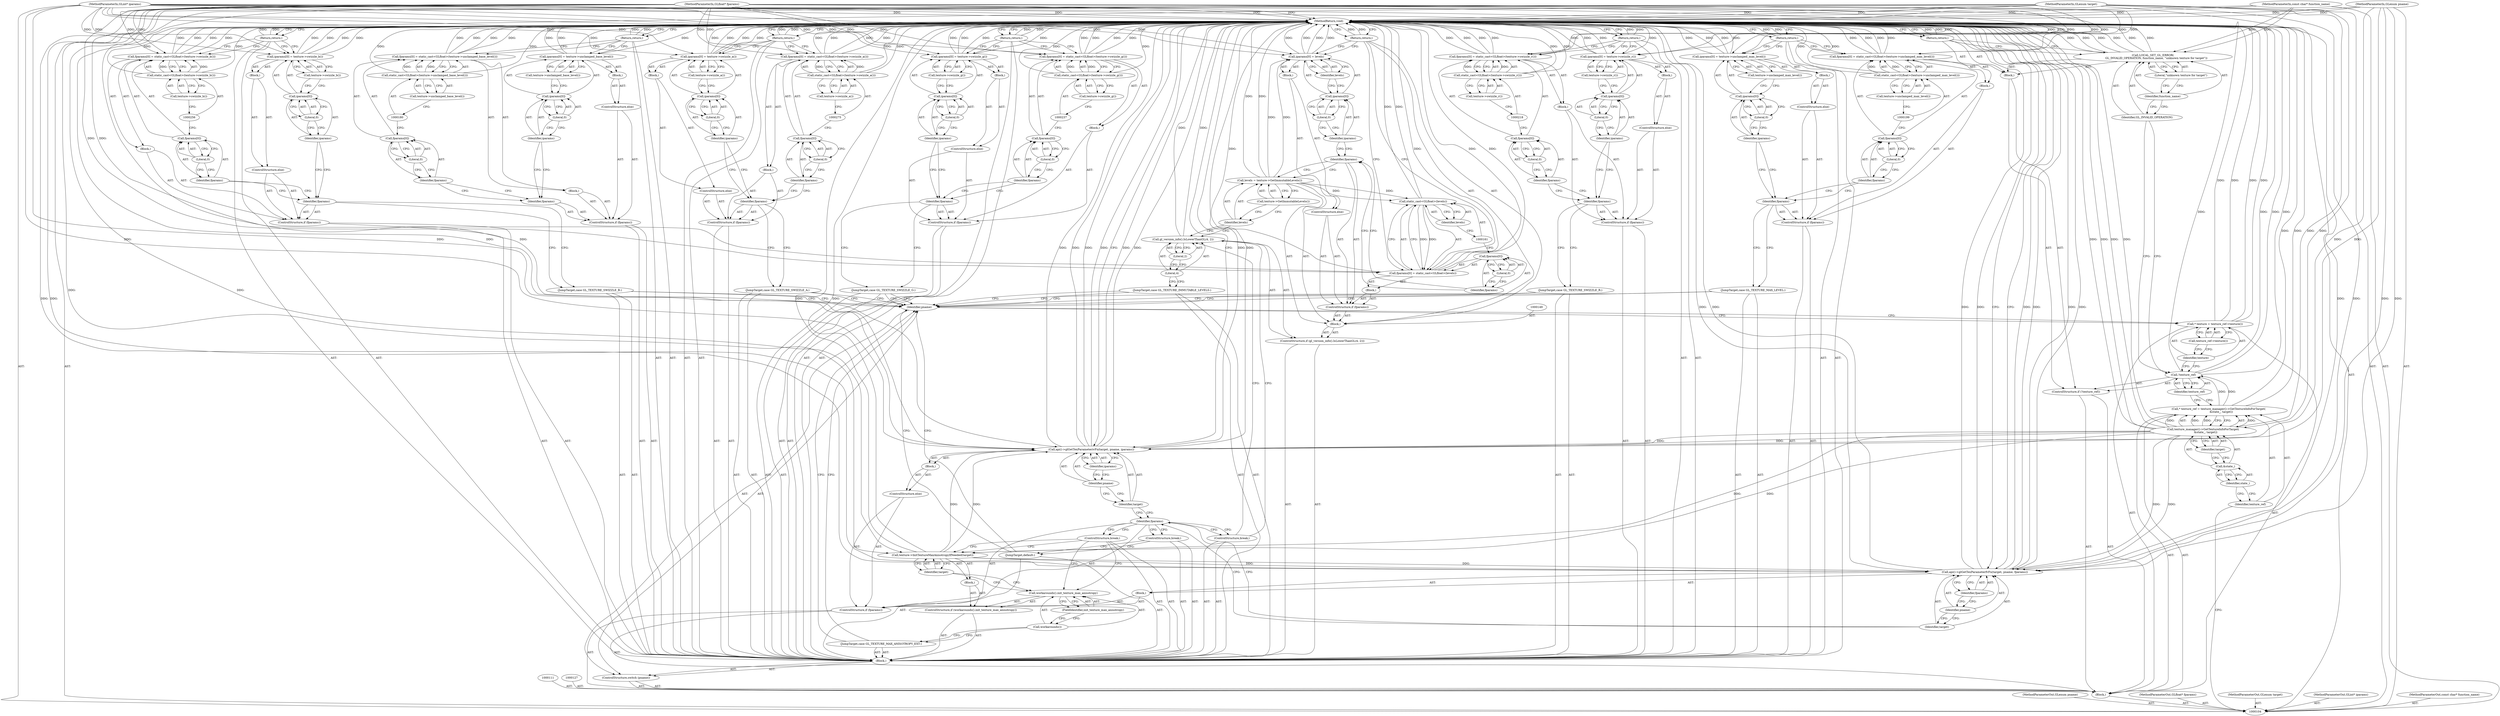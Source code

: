 digraph "0_Chrome_385508dc888ef15d272cdd2705b17996abc519d6" {
"1000300" [label="(MethodReturn,void)"];
"1000129" [label="(Identifier,texture)"];
"1000130" [label="(Call,texture_ref->texture())"];
"1000128" [label="(Call,* texture = texture_ref->texture())"];
"1000132" [label="(Identifier,pname)"];
"1000133" [label="(Block,)"];
"1000131" [label="(ControlStructure,switch (pname))"];
"1000134" [label="(JumpTarget,case GL_TEXTURE_MAX_ANISOTROPY_EXT:)"];
"1000136" [label="(Call,workarounds().init_texture_max_anisotropy)"];
"1000137" [label="(Call,workarounds())"];
"1000138" [label="(FieldIdentifier,init_texture_max_anisotropy)"];
"1000139" [label="(Block,)"];
"1000135" [label="(ControlStructure,if (workarounds().init_texture_max_anisotropy))"];
"1000141" [label="(Identifier,target)"];
"1000140" [label="(Call,texture->InitTextureMaxAnisotropyIfNeeded(target))"];
"1000142" [label="(ControlStructure,break;)"];
"1000143" [label="(JumpTarget,case GL_TEXTURE_IMMUTABLE_LEVELS:)"];
"1000145" [label="(Call,gl_version_info().IsLowerThanGL(4, 2))"];
"1000146" [label="(Literal,4)"];
"1000147" [label="(Literal,2)"];
"1000144" [label="(ControlStructure,if (gl_version_info().IsLowerThanGL(4, 2)))"];
"1000106" [label="(MethodParameterIn,GLenum pname)"];
"1000401" [label="(MethodParameterOut,GLenum pname)"];
"1000107" [label="(MethodParameterIn,GLfloat* fparams)"];
"1000402" [label="(MethodParameterOut,GLfloat* fparams)"];
"1000105" [label="(MethodParameterIn,GLenum target)"];
"1000400" [label="(MethodParameterOut,GLenum target)"];
"1000108" [label="(MethodParameterIn,GLint* iparams)"];
"1000403" [label="(MethodParameterOut,GLint* iparams)"];
"1000150" [label="(Call,levels = texture->GetImmutableLevels())"];
"1000151" [label="(Identifier,levels)"];
"1000152" [label="(Call,texture->GetImmutableLevels())"];
"1000148" [label="(Block,)"];
"1000154" [label="(Identifier,fparams)"];
"1000155" [label="(Block,)"];
"1000153" [label="(ControlStructure,if (fparams))"];
"1000156" [label="(Call,fparams[0] = static_cast<GLfloat>(levels))"];
"1000157" [label="(Call,fparams[0])"];
"1000158" [label="(Identifier,fparams)"];
"1000159" [label="(Literal,0)"];
"1000160" [label="(Call,static_cast<GLfloat>(levels))"];
"1000162" [label="(Identifier,levels)"];
"1000163" [label="(ControlStructure,else)"];
"1000164" [label="(Block,)"];
"1000165" [label="(Call,iparams[0] = levels)"];
"1000166" [label="(Call,iparams[0])"];
"1000167" [label="(Identifier,iparams)"];
"1000168" [label="(Literal,0)"];
"1000169" [label="(Identifier,levels)"];
"1000170" [label="(Return,return;)"];
"1000171" [label="(ControlStructure,break;)"];
"1000110" [label="(Block,)"];
"1000109" [label="(MethodParameterIn,const char* function_name)"];
"1000404" [label="(MethodParameterOut,const char* function_name)"];
"1000173" [label="(Identifier,fparams)"];
"1000174" [label="(Block,)"];
"1000172" [label="(ControlStructure,if (fparams))"];
"1000178" [label="(Literal,0)"];
"1000179" [label="(Call,static_cast<GLfloat>(texture->unclamped_base_level()))"];
"1000181" [label="(Call,texture->unclamped_base_level())"];
"1000175" [label="(Call,fparams[0] = static_cast<GLfloat>(texture->unclamped_base_level()))"];
"1000176" [label="(Call,fparams[0])"];
"1000177" [label="(Identifier,fparams)"];
"1000183" [label="(Block,)"];
"1000182" [label="(ControlStructure,else)"];
"1000187" [label="(Literal,0)"];
"1000188" [label="(Call,texture->unclamped_base_level())"];
"1000184" [label="(Call,iparams[0] = texture->unclamped_base_level())"];
"1000185" [label="(Call,iparams[0])"];
"1000186" [label="(Identifier,iparams)"];
"1000189" [label="(Return,return;)"];
"1000190" [label="(JumpTarget,case GL_TEXTURE_MAX_LEVEL:)"];
"1000112" [label="(Call,* texture_ref = texture_manager()->GetTextureInfoForTarget(\n      &state_, target))"];
"1000113" [label="(Identifier,texture_ref)"];
"1000114" [label="(Call,texture_manager()->GetTextureInfoForTarget(\n      &state_, target))"];
"1000192" [label="(Identifier,fparams)"];
"1000193" [label="(Block,)"];
"1000191" [label="(ControlStructure,if (fparams))"];
"1000197" [label="(Literal,0)"];
"1000198" [label="(Call,static_cast<GLfloat>(texture->unclamped_max_level()))"];
"1000200" [label="(Call,texture->unclamped_max_level())"];
"1000194" [label="(Call,fparams[0] = static_cast<GLfloat>(texture->unclamped_max_level()))"];
"1000195" [label="(Call,fparams[0])"];
"1000196" [label="(Identifier,fparams)"];
"1000202" [label="(Block,)"];
"1000201" [label="(ControlStructure,else)"];
"1000206" [label="(Literal,0)"];
"1000207" [label="(Call,texture->unclamped_max_level())"];
"1000203" [label="(Call,iparams[0] = texture->unclamped_max_level())"];
"1000204" [label="(Call,iparams[0])"];
"1000205" [label="(Identifier,iparams)"];
"1000208" [label="(Return,return;)"];
"1000209" [label="(JumpTarget,case GL_TEXTURE_SWIZZLE_R:)"];
"1000211" [label="(Identifier,fparams)"];
"1000212" [label="(Block,)"];
"1000210" [label="(ControlStructure,if (fparams))"];
"1000216" [label="(Literal,0)"];
"1000217" [label="(Call,static_cast<GLfloat>(texture->swizzle_r()))"];
"1000219" [label="(Call,texture->swizzle_r())"];
"1000213" [label="(Call,fparams[0] = static_cast<GLfloat>(texture->swizzle_r()))"];
"1000214" [label="(Call,fparams[0])"];
"1000215" [label="(Identifier,fparams)"];
"1000221" [label="(Block,)"];
"1000220" [label="(ControlStructure,else)"];
"1000117" [label="(Identifier,target)"];
"1000115" [label="(Call,&state_)"];
"1000116" [label="(Identifier,state_)"];
"1000225" [label="(Literal,0)"];
"1000226" [label="(Call,texture->swizzle_r())"];
"1000222" [label="(Call,iparams[0] = texture->swizzle_r())"];
"1000223" [label="(Call,iparams[0])"];
"1000224" [label="(Identifier,iparams)"];
"1000227" [label="(Return,return;)"];
"1000228" [label="(JumpTarget,case GL_TEXTURE_SWIZZLE_G:)"];
"1000230" [label="(Identifier,fparams)"];
"1000231" [label="(Block,)"];
"1000229" [label="(ControlStructure,if (fparams))"];
"1000235" [label="(Literal,0)"];
"1000236" [label="(Call,static_cast<GLfloat>(texture->swizzle_g()))"];
"1000238" [label="(Call,texture->swizzle_g())"];
"1000232" [label="(Call,fparams[0] = static_cast<GLfloat>(texture->swizzle_g()))"];
"1000233" [label="(Call,fparams[0])"];
"1000234" [label="(Identifier,fparams)"];
"1000240" [label="(Block,)"];
"1000239" [label="(ControlStructure,else)"];
"1000244" [label="(Literal,0)"];
"1000245" [label="(Call,texture->swizzle_g())"];
"1000241" [label="(Call,iparams[0] = texture->swizzle_g())"];
"1000242" [label="(Call,iparams[0])"];
"1000243" [label="(Identifier,iparams)"];
"1000246" [label="(Return,return;)"];
"1000118" [label="(ControlStructure,if (!texture_ref))"];
"1000121" [label="(Block,)"];
"1000119" [label="(Call,!texture_ref)"];
"1000120" [label="(Identifier,texture_ref)"];
"1000247" [label="(JumpTarget,case GL_TEXTURE_SWIZZLE_B:)"];
"1000249" [label="(Identifier,fparams)"];
"1000250" [label="(Block,)"];
"1000248" [label="(ControlStructure,if (fparams))"];
"1000254" [label="(Literal,0)"];
"1000255" [label="(Call,static_cast<GLfloat>(texture->swizzle_b()))"];
"1000257" [label="(Call,texture->swizzle_b())"];
"1000251" [label="(Call,fparams[0] = static_cast<GLfloat>(texture->swizzle_b()))"];
"1000252" [label="(Call,fparams[0])"];
"1000253" [label="(Identifier,fparams)"];
"1000259" [label="(Block,)"];
"1000258" [label="(ControlStructure,else)"];
"1000263" [label="(Literal,0)"];
"1000264" [label="(Call,texture->swizzle_b())"];
"1000260" [label="(Call,iparams[0] = texture->swizzle_b())"];
"1000261" [label="(Call,iparams[0])"];
"1000262" [label="(Identifier,iparams)"];
"1000265" [label="(Return,return;)"];
"1000266" [label="(JumpTarget,case GL_TEXTURE_SWIZZLE_A:)"];
"1000268" [label="(Identifier,fparams)"];
"1000269" [label="(Block,)"];
"1000267" [label="(ControlStructure,if (fparams))"];
"1000273" [label="(Literal,0)"];
"1000274" [label="(Call,static_cast<GLfloat>(texture->swizzle_a()))"];
"1000276" [label="(Call,texture->swizzle_a())"];
"1000270" [label="(Call,fparams[0] = static_cast<GLfloat>(texture->swizzle_a()))"];
"1000271" [label="(Call,fparams[0])"];
"1000272" [label="(Identifier,fparams)"];
"1000122" [label="(Call,LOCAL_SET_GL_ERROR(\n        GL_INVALID_OPERATION, function_name, \"unknown texture for target\"))"];
"1000278" [label="(Block,)"];
"1000277" [label="(ControlStructure,else)"];
"1000282" [label="(Literal,0)"];
"1000283" [label="(Call,texture->swizzle_a())"];
"1000279" [label="(Call,iparams[0] = texture->swizzle_a())"];
"1000280" [label="(Call,iparams[0])"];
"1000281" [label="(Identifier,iparams)"];
"1000284" [label="(Return,return;)"];
"1000285" [label="(JumpTarget,default:)"];
"1000286" [label="(ControlStructure,break;)"];
"1000289" [label="(Block,)"];
"1000287" [label="(ControlStructure,if (fparams))"];
"1000288" [label="(Identifier,fparams)"];
"1000291" [label="(Identifier,target)"];
"1000290" [label="(Call,api()->glGetTexParameterfvFn(target, pname, fparams))"];
"1000292" [label="(Identifier,pname)"];
"1000293" [label="(Identifier,fparams)"];
"1000294" [label="(ControlStructure,else)"];
"1000295" [label="(Block,)"];
"1000124" [label="(Identifier,function_name)"];
"1000125" [label="(Literal,\"unknown texture for target\")"];
"1000123" [label="(Identifier,GL_INVALID_OPERATION)"];
"1000297" [label="(Identifier,target)"];
"1000296" [label="(Call,api()->glGetTexParameterivFn(target, pname, iparams))"];
"1000298" [label="(Identifier,pname)"];
"1000299" [label="(Identifier,iparams)"];
"1000126" [label="(Return,return;)"];
"1000300" -> "1000104"  [label="AST: "];
"1000300" -> "1000126"  [label="CFG: "];
"1000300" -> "1000170"  [label="CFG: "];
"1000300" -> "1000189"  [label="CFG: "];
"1000300" -> "1000208"  [label="CFG: "];
"1000300" -> "1000227"  [label="CFG: "];
"1000300" -> "1000246"  [label="CFG: "];
"1000300" -> "1000265"  [label="CFG: "];
"1000300" -> "1000284"  [label="CFG: "];
"1000300" -> "1000290"  [label="CFG: "];
"1000300" -> "1000296"  [label="CFG: "];
"1000126" -> "1000300"  [label="DDG: "];
"1000208" -> "1000300"  [label="DDG: "];
"1000170" -> "1000300"  [label="DDG: "];
"1000227" -> "1000300"  [label="DDG: "];
"1000265" -> "1000300"  [label="DDG: "];
"1000284" -> "1000300"  [label="DDG: "];
"1000189" -> "1000300"  [label="DDG: "];
"1000246" -> "1000300"  [label="DDG: "];
"1000184" -> "1000300"  [label="DDG: "];
"1000184" -> "1000300"  [label="DDG: "];
"1000122" -> "1000300"  [label="DDG: "];
"1000122" -> "1000300"  [label="DDG: "];
"1000122" -> "1000300"  [label="DDG: "];
"1000179" -> "1000300"  [label="DDG: "];
"1000203" -> "1000300"  [label="DDG: "];
"1000203" -> "1000300"  [label="DDG: "];
"1000296" -> "1000300"  [label="DDG: "];
"1000296" -> "1000300"  [label="DDG: "];
"1000296" -> "1000300"  [label="DDG: "];
"1000296" -> "1000300"  [label="DDG: "];
"1000114" -> "1000300"  [label="DDG: "];
"1000114" -> "1000300"  [label="DDG: "];
"1000128" -> "1000300"  [label="DDG: "];
"1000128" -> "1000300"  [label="DDG: "];
"1000290" -> "1000300"  [label="DDG: "];
"1000290" -> "1000300"  [label="DDG: "];
"1000290" -> "1000300"  [label="DDG: "];
"1000290" -> "1000300"  [label="DDG: "];
"1000222" -> "1000300"  [label="DDG: "];
"1000222" -> "1000300"  [label="DDG: "];
"1000108" -> "1000300"  [label="DDG: "];
"1000107" -> "1000300"  [label="DDG: "];
"1000232" -> "1000300"  [label="DDG: "];
"1000232" -> "1000300"  [label="DDG: "];
"1000165" -> "1000300"  [label="DDG: "];
"1000165" -> "1000300"  [label="DDG: "];
"1000279" -> "1000300"  [label="DDG: "];
"1000279" -> "1000300"  [label="DDG: "];
"1000198" -> "1000300"  [label="DDG: "];
"1000156" -> "1000300"  [label="DDG: "];
"1000156" -> "1000300"  [label="DDG: "];
"1000175" -> "1000300"  [label="DDG: "];
"1000175" -> "1000300"  [label="DDG: "];
"1000251" -> "1000300"  [label="DDG: "];
"1000251" -> "1000300"  [label="DDG: "];
"1000105" -> "1000300"  [label="DDG: "];
"1000217" -> "1000300"  [label="DDG: "];
"1000213" -> "1000300"  [label="DDG: "];
"1000213" -> "1000300"  [label="DDG: "];
"1000236" -> "1000300"  [label="DDG: "];
"1000112" -> "1000300"  [label="DDG: "];
"1000140" -> "1000300"  [label="DDG: "];
"1000194" -> "1000300"  [label="DDG: "];
"1000194" -> "1000300"  [label="DDG: "];
"1000150" -> "1000300"  [label="DDG: "];
"1000260" -> "1000300"  [label="DDG: "];
"1000260" -> "1000300"  [label="DDG: "];
"1000270" -> "1000300"  [label="DDG: "];
"1000270" -> "1000300"  [label="DDG: "];
"1000274" -> "1000300"  [label="DDG: "];
"1000119" -> "1000300"  [label="DDG: "];
"1000119" -> "1000300"  [label="DDG: "];
"1000241" -> "1000300"  [label="DDG: "];
"1000241" -> "1000300"  [label="DDG: "];
"1000145" -> "1000300"  [label="DDG: "];
"1000255" -> "1000300"  [label="DDG: "];
"1000160" -> "1000300"  [label="DDG: "];
"1000106" -> "1000300"  [label="DDG: "];
"1000109" -> "1000300"  [label="DDG: "];
"1000129" -> "1000128"  [label="AST: "];
"1000129" -> "1000119"  [label="CFG: "];
"1000130" -> "1000129"  [label="CFG: "];
"1000130" -> "1000128"  [label="AST: "];
"1000130" -> "1000129"  [label="CFG: "];
"1000128" -> "1000130"  [label="CFG: "];
"1000128" -> "1000110"  [label="AST: "];
"1000128" -> "1000130"  [label="CFG: "];
"1000129" -> "1000128"  [label="AST: "];
"1000130" -> "1000128"  [label="AST: "];
"1000132" -> "1000128"  [label="CFG: "];
"1000128" -> "1000300"  [label="DDG: "];
"1000128" -> "1000300"  [label="DDG: "];
"1000132" -> "1000131"  [label="AST: "];
"1000132" -> "1000128"  [label="CFG: "];
"1000134" -> "1000132"  [label="CFG: "];
"1000143" -> "1000132"  [label="CFG: "];
"1000190" -> "1000132"  [label="CFG: "];
"1000209" -> "1000132"  [label="CFG: "];
"1000228" -> "1000132"  [label="CFG: "];
"1000247" -> "1000132"  [label="CFG: "];
"1000266" -> "1000132"  [label="CFG: "];
"1000285" -> "1000132"  [label="CFG: "];
"1000133" -> "1000131"  [label="AST: "];
"1000134" -> "1000133"  [label="AST: "];
"1000135" -> "1000133"  [label="AST: "];
"1000142" -> "1000133"  [label="AST: "];
"1000143" -> "1000133"  [label="AST: "];
"1000144" -> "1000133"  [label="AST: "];
"1000171" -> "1000133"  [label="AST: "];
"1000172" -> "1000133"  [label="AST: "];
"1000189" -> "1000133"  [label="AST: "];
"1000190" -> "1000133"  [label="AST: "];
"1000191" -> "1000133"  [label="AST: "];
"1000208" -> "1000133"  [label="AST: "];
"1000209" -> "1000133"  [label="AST: "];
"1000210" -> "1000133"  [label="AST: "];
"1000227" -> "1000133"  [label="AST: "];
"1000228" -> "1000133"  [label="AST: "];
"1000229" -> "1000133"  [label="AST: "];
"1000246" -> "1000133"  [label="AST: "];
"1000247" -> "1000133"  [label="AST: "];
"1000248" -> "1000133"  [label="AST: "];
"1000265" -> "1000133"  [label="AST: "];
"1000266" -> "1000133"  [label="AST: "];
"1000267" -> "1000133"  [label="AST: "];
"1000284" -> "1000133"  [label="AST: "];
"1000285" -> "1000133"  [label="AST: "];
"1000286" -> "1000133"  [label="AST: "];
"1000131" -> "1000110"  [label="AST: "];
"1000132" -> "1000131"  [label="AST: "];
"1000133" -> "1000131"  [label="AST: "];
"1000134" -> "1000133"  [label="AST: "];
"1000134" -> "1000132"  [label="CFG: "];
"1000137" -> "1000134"  [label="CFG: "];
"1000136" -> "1000135"  [label="AST: "];
"1000136" -> "1000138"  [label="CFG: "];
"1000137" -> "1000136"  [label="AST: "];
"1000138" -> "1000136"  [label="AST: "];
"1000141" -> "1000136"  [label="CFG: "];
"1000142" -> "1000136"  [label="CFG: "];
"1000137" -> "1000136"  [label="AST: "];
"1000137" -> "1000134"  [label="CFG: "];
"1000138" -> "1000137"  [label="CFG: "];
"1000138" -> "1000136"  [label="AST: "];
"1000138" -> "1000137"  [label="CFG: "];
"1000136" -> "1000138"  [label="CFG: "];
"1000139" -> "1000135"  [label="AST: "];
"1000140" -> "1000139"  [label="AST: "];
"1000135" -> "1000133"  [label="AST: "];
"1000136" -> "1000135"  [label="AST: "];
"1000139" -> "1000135"  [label="AST: "];
"1000141" -> "1000140"  [label="AST: "];
"1000141" -> "1000136"  [label="CFG: "];
"1000140" -> "1000141"  [label="CFG: "];
"1000140" -> "1000139"  [label="AST: "];
"1000140" -> "1000141"  [label="CFG: "];
"1000141" -> "1000140"  [label="AST: "];
"1000142" -> "1000140"  [label="CFG: "];
"1000140" -> "1000300"  [label="DDG: "];
"1000114" -> "1000140"  [label="DDG: "];
"1000105" -> "1000140"  [label="DDG: "];
"1000140" -> "1000290"  [label="DDG: "];
"1000140" -> "1000296"  [label="DDG: "];
"1000142" -> "1000133"  [label="AST: "];
"1000142" -> "1000140"  [label="CFG: "];
"1000142" -> "1000136"  [label="CFG: "];
"1000288" -> "1000142"  [label="CFG: "];
"1000143" -> "1000133"  [label="AST: "];
"1000143" -> "1000132"  [label="CFG: "];
"1000146" -> "1000143"  [label="CFG: "];
"1000145" -> "1000144"  [label="AST: "];
"1000145" -> "1000147"  [label="CFG: "];
"1000146" -> "1000145"  [label="AST: "];
"1000147" -> "1000145"  [label="AST: "];
"1000151" -> "1000145"  [label="CFG: "];
"1000171" -> "1000145"  [label="CFG: "];
"1000145" -> "1000300"  [label="DDG: "];
"1000146" -> "1000145"  [label="AST: "];
"1000146" -> "1000143"  [label="CFG: "];
"1000147" -> "1000146"  [label="CFG: "];
"1000147" -> "1000145"  [label="AST: "];
"1000147" -> "1000146"  [label="CFG: "];
"1000145" -> "1000147"  [label="CFG: "];
"1000144" -> "1000133"  [label="AST: "];
"1000145" -> "1000144"  [label="AST: "];
"1000148" -> "1000144"  [label="AST: "];
"1000106" -> "1000104"  [label="AST: "];
"1000106" -> "1000300"  [label="DDG: "];
"1000106" -> "1000290"  [label="DDG: "];
"1000106" -> "1000296"  [label="DDG: "];
"1000401" -> "1000104"  [label="AST: "];
"1000107" -> "1000104"  [label="AST: "];
"1000107" -> "1000300"  [label="DDG: "];
"1000107" -> "1000156"  [label="DDG: "];
"1000107" -> "1000194"  [label="DDG: "];
"1000107" -> "1000213"  [label="DDG: "];
"1000107" -> "1000232"  [label="DDG: "];
"1000107" -> "1000251"  [label="DDG: "];
"1000107" -> "1000270"  [label="DDG: "];
"1000107" -> "1000290"  [label="DDG: "];
"1000402" -> "1000104"  [label="AST: "];
"1000105" -> "1000104"  [label="AST: "];
"1000105" -> "1000300"  [label="DDG: "];
"1000105" -> "1000114"  [label="DDG: "];
"1000105" -> "1000140"  [label="DDG: "];
"1000105" -> "1000290"  [label="DDG: "];
"1000105" -> "1000296"  [label="DDG: "];
"1000400" -> "1000104"  [label="AST: "];
"1000108" -> "1000104"  [label="AST: "];
"1000108" -> "1000300"  [label="DDG: "];
"1000108" -> "1000165"  [label="DDG: "];
"1000108" -> "1000203"  [label="DDG: "];
"1000108" -> "1000222"  [label="DDG: "];
"1000108" -> "1000241"  [label="DDG: "];
"1000108" -> "1000260"  [label="DDG: "];
"1000108" -> "1000279"  [label="DDG: "];
"1000108" -> "1000296"  [label="DDG: "];
"1000403" -> "1000104"  [label="AST: "];
"1000150" -> "1000148"  [label="AST: "];
"1000150" -> "1000152"  [label="CFG: "];
"1000151" -> "1000150"  [label="AST: "];
"1000152" -> "1000150"  [label="AST: "];
"1000154" -> "1000150"  [label="CFG: "];
"1000150" -> "1000300"  [label="DDG: "];
"1000150" -> "1000160"  [label="DDG: "];
"1000150" -> "1000165"  [label="DDG: "];
"1000151" -> "1000150"  [label="AST: "];
"1000151" -> "1000145"  [label="CFG: "];
"1000152" -> "1000151"  [label="CFG: "];
"1000152" -> "1000150"  [label="AST: "];
"1000152" -> "1000151"  [label="CFG: "];
"1000150" -> "1000152"  [label="CFG: "];
"1000148" -> "1000144"  [label="AST: "];
"1000149" -> "1000148"  [label="AST: "];
"1000150" -> "1000148"  [label="AST: "];
"1000153" -> "1000148"  [label="AST: "];
"1000170" -> "1000148"  [label="AST: "];
"1000154" -> "1000153"  [label="AST: "];
"1000154" -> "1000150"  [label="CFG: "];
"1000158" -> "1000154"  [label="CFG: "];
"1000167" -> "1000154"  [label="CFG: "];
"1000155" -> "1000153"  [label="AST: "];
"1000156" -> "1000155"  [label="AST: "];
"1000153" -> "1000148"  [label="AST: "];
"1000154" -> "1000153"  [label="AST: "];
"1000155" -> "1000153"  [label="AST: "];
"1000163" -> "1000153"  [label="AST: "];
"1000156" -> "1000155"  [label="AST: "];
"1000156" -> "1000160"  [label="CFG: "];
"1000157" -> "1000156"  [label="AST: "];
"1000160" -> "1000156"  [label="AST: "];
"1000170" -> "1000156"  [label="CFG: "];
"1000156" -> "1000300"  [label="DDG: "];
"1000156" -> "1000300"  [label="DDG: "];
"1000160" -> "1000156"  [label="DDG: "];
"1000107" -> "1000156"  [label="DDG: "];
"1000157" -> "1000156"  [label="AST: "];
"1000157" -> "1000159"  [label="CFG: "];
"1000158" -> "1000157"  [label="AST: "];
"1000159" -> "1000157"  [label="AST: "];
"1000161" -> "1000157"  [label="CFG: "];
"1000158" -> "1000157"  [label="AST: "];
"1000158" -> "1000154"  [label="CFG: "];
"1000159" -> "1000158"  [label="CFG: "];
"1000159" -> "1000157"  [label="AST: "];
"1000159" -> "1000158"  [label="CFG: "];
"1000157" -> "1000159"  [label="CFG: "];
"1000160" -> "1000156"  [label="AST: "];
"1000160" -> "1000162"  [label="CFG: "];
"1000161" -> "1000160"  [label="AST: "];
"1000162" -> "1000160"  [label="AST: "];
"1000156" -> "1000160"  [label="CFG: "];
"1000160" -> "1000300"  [label="DDG: "];
"1000160" -> "1000156"  [label="DDG: "];
"1000150" -> "1000160"  [label="DDG: "];
"1000162" -> "1000160"  [label="AST: "];
"1000162" -> "1000161"  [label="CFG: "];
"1000160" -> "1000162"  [label="CFG: "];
"1000163" -> "1000153"  [label="AST: "];
"1000164" -> "1000163"  [label="AST: "];
"1000164" -> "1000163"  [label="AST: "];
"1000165" -> "1000164"  [label="AST: "];
"1000165" -> "1000164"  [label="AST: "];
"1000165" -> "1000169"  [label="CFG: "];
"1000166" -> "1000165"  [label="AST: "];
"1000169" -> "1000165"  [label="AST: "];
"1000170" -> "1000165"  [label="CFG: "];
"1000165" -> "1000300"  [label="DDG: "];
"1000165" -> "1000300"  [label="DDG: "];
"1000150" -> "1000165"  [label="DDG: "];
"1000108" -> "1000165"  [label="DDG: "];
"1000166" -> "1000165"  [label="AST: "];
"1000166" -> "1000168"  [label="CFG: "];
"1000167" -> "1000166"  [label="AST: "];
"1000168" -> "1000166"  [label="AST: "];
"1000169" -> "1000166"  [label="CFG: "];
"1000167" -> "1000166"  [label="AST: "];
"1000167" -> "1000154"  [label="CFG: "];
"1000168" -> "1000167"  [label="CFG: "];
"1000168" -> "1000166"  [label="AST: "];
"1000168" -> "1000167"  [label="CFG: "];
"1000166" -> "1000168"  [label="CFG: "];
"1000169" -> "1000165"  [label="AST: "];
"1000169" -> "1000166"  [label="CFG: "];
"1000165" -> "1000169"  [label="CFG: "];
"1000170" -> "1000148"  [label="AST: "];
"1000170" -> "1000156"  [label="CFG: "];
"1000170" -> "1000165"  [label="CFG: "];
"1000300" -> "1000170"  [label="CFG: "];
"1000170" -> "1000300"  [label="DDG: "];
"1000171" -> "1000133"  [label="AST: "];
"1000171" -> "1000145"  [label="CFG: "];
"1000288" -> "1000171"  [label="CFG: "];
"1000110" -> "1000104"  [label="AST: "];
"1000111" -> "1000110"  [label="AST: "];
"1000112" -> "1000110"  [label="AST: "];
"1000118" -> "1000110"  [label="AST: "];
"1000127" -> "1000110"  [label="AST: "];
"1000128" -> "1000110"  [label="AST: "];
"1000131" -> "1000110"  [label="AST: "];
"1000287" -> "1000110"  [label="AST: "];
"1000109" -> "1000104"  [label="AST: "];
"1000109" -> "1000300"  [label="DDG: "];
"1000109" -> "1000122"  [label="DDG: "];
"1000404" -> "1000104"  [label="AST: "];
"1000173" -> "1000172"  [label="AST: "];
"1000177" -> "1000173"  [label="CFG: "];
"1000186" -> "1000173"  [label="CFG: "];
"1000174" -> "1000172"  [label="AST: "];
"1000175" -> "1000174"  [label="AST: "];
"1000172" -> "1000133"  [label="AST: "];
"1000173" -> "1000172"  [label="AST: "];
"1000174" -> "1000172"  [label="AST: "];
"1000182" -> "1000172"  [label="AST: "];
"1000178" -> "1000176"  [label="AST: "];
"1000178" -> "1000177"  [label="CFG: "];
"1000176" -> "1000178"  [label="CFG: "];
"1000179" -> "1000175"  [label="AST: "];
"1000179" -> "1000181"  [label="CFG: "];
"1000180" -> "1000179"  [label="AST: "];
"1000181" -> "1000179"  [label="AST: "];
"1000175" -> "1000179"  [label="CFG: "];
"1000179" -> "1000300"  [label="DDG: "];
"1000179" -> "1000175"  [label="DDG: "];
"1000181" -> "1000179"  [label="AST: "];
"1000181" -> "1000180"  [label="CFG: "];
"1000179" -> "1000181"  [label="CFG: "];
"1000175" -> "1000174"  [label="AST: "];
"1000175" -> "1000179"  [label="CFG: "];
"1000176" -> "1000175"  [label="AST: "];
"1000179" -> "1000175"  [label="AST: "];
"1000189" -> "1000175"  [label="CFG: "];
"1000175" -> "1000300"  [label="DDG: "];
"1000175" -> "1000300"  [label="DDG: "];
"1000179" -> "1000175"  [label="DDG: "];
"1000176" -> "1000175"  [label="AST: "];
"1000176" -> "1000178"  [label="CFG: "];
"1000177" -> "1000176"  [label="AST: "];
"1000178" -> "1000176"  [label="AST: "];
"1000180" -> "1000176"  [label="CFG: "];
"1000177" -> "1000176"  [label="AST: "];
"1000177" -> "1000173"  [label="CFG: "];
"1000178" -> "1000177"  [label="CFG: "];
"1000183" -> "1000182"  [label="AST: "];
"1000184" -> "1000183"  [label="AST: "];
"1000182" -> "1000172"  [label="AST: "];
"1000183" -> "1000182"  [label="AST: "];
"1000187" -> "1000185"  [label="AST: "];
"1000187" -> "1000186"  [label="CFG: "];
"1000185" -> "1000187"  [label="CFG: "];
"1000188" -> "1000184"  [label="AST: "];
"1000188" -> "1000185"  [label="CFG: "];
"1000184" -> "1000188"  [label="CFG: "];
"1000184" -> "1000183"  [label="AST: "];
"1000184" -> "1000188"  [label="CFG: "];
"1000185" -> "1000184"  [label="AST: "];
"1000188" -> "1000184"  [label="AST: "];
"1000189" -> "1000184"  [label="CFG: "];
"1000184" -> "1000300"  [label="DDG: "];
"1000184" -> "1000300"  [label="DDG: "];
"1000185" -> "1000184"  [label="AST: "];
"1000185" -> "1000187"  [label="CFG: "];
"1000186" -> "1000185"  [label="AST: "];
"1000187" -> "1000185"  [label="AST: "];
"1000188" -> "1000185"  [label="CFG: "];
"1000186" -> "1000185"  [label="AST: "];
"1000186" -> "1000173"  [label="CFG: "];
"1000187" -> "1000186"  [label="CFG: "];
"1000189" -> "1000133"  [label="AST: "];
"1000189" -> "1000175"  [label="CFG: "];
"1000189" -> "1000184"  [label="CFG: "];
"1000300" -> "1000189"  [label="CFG: "];
"1000189" -> "1000300"  [label="DDG: "];
"1000190" -> "1000133"  [label="AST: "];
"1000190" -> "1000132"  [label="CFG: "];
"1000192" -> "1000190"  [label="CFG: "];
"1000112" -> "1000110"  [label="AST: "];
"1000112" -> "1000114"  [label="CFG: "];
"1000113" -> "1000112"  [label="AST: "];
"1000114" -> "1000112"  [label="AST: "];
"1000120" -> "1000112"  [label="CFG: "];
"1000112" -> "1000300"  [label="DDG: "];
"1000114" -> "1000112"  [label="DDG: "];
"1000114" -> "1000112"  [label="DDG: "];
"1000112" -> "1000119"  [label="DDG: "];
"1000113" -> "1000112"  [label="AST: "];
"1000113" -> "1000104"  [label="CFG: "];
"1000116" -> "1000113"  [label="CFG: "];
"1000114" -> "1000112"  [label="AST: "];
"1000114" -> "1000117"  [label="CFG: "];
"1000115" -> "1000114"  [label="AST: "];
"1000117" -> "1000114"  [label="AST: "];
"1000112" -> "1000114"  [label="CFG: "];
"1000114" -> "1000300"  [label="DDG: "];
"1000114" -> "1000300"  [label="DDG: "];
"1000114" -> "1000112"  [label="DDG: "];
"1000114" -> "1000112"  [label="DDG: "];
"1000105" -> "1000114"  [label="DDG: "];
"1000114" -> "1000140"  [label="DDG: "];
"1000114" -> "1000290"  [label="DDG: "];
"1000114" -> "1000296"  [label="DDG: "];
"1000192" -> "1000191"  [label="AST: "];
"1000192" -> "1000190"  [label="CFG: "];
"1000196" -> "1000192"  [label="CFG: "];
"1000205" -> "1000192"  [label="CFG: "];
"1000193" -> "1000191"  [label="AST: "];
"1000194" -> "1000193"  [label="AST: "];
"1000191" -> "1000133"  [label="AST: "];
"1000192" -> "1000191"  [label="AST: "];
"1000193" -> "1000191"  [label="AST: "];
"1000201" -> "1000191"  [label="AST: "];
"1000197" -> "1000195"  [label="AST: "];
"1000197" -> "1000196"  [label="CFG: "];
"1000195" -> "1000197"  [label="CFG: "];
"1000198" -> "1000194"  [label="AST: "];
"1000198" -> "1000200"  [label="CFG: "];
"1000199" -> "1000198"  [label="AST: "];
"1000200" -> "1000198"  [label="AST: "];
"1000194" -> "1000198"  [label="CFG: "];
"1000198" -> "1000300"  [label="DDG: "];
"1000198" -> "1000194"  [label="DDG: "];
"1000200" -> "1000198"  [label="AST: "];
"1000200" -> "1000199"  [label="CFG: "];
"1000198" -> "1000200"  [label="CFG: "];
"1000194" -> "1000193"  [label="AST: "];
"1000194" -> "1000198"  [label="CFG: "];
"1000195" -> "1000194"  [label="AST: "];
"1000198" -> "1000194"  [label="AST: "];
"1000208" -> "1000194"  [label="CFG: "];
"1000194" -> "1000300"  [label="DDG: "];
"1000194" -> "1000300"  [label="DDG: "];
"1000198" -> "1000194"  [label="DDG: "];
"1000107" -> "1000194"  [label="DDG: "];
"1000195" -> "1000194"  [label="AST: "];
"1000195" -> "1000197"  [label="CFG: "];
"1000196" -> "1000195"  [label="AST: "];
"1000197" -> "1000195"  [label="AST: "];
"1000199" -> "1000195"  [label="CFG: "];
"1000196" -> "1000195"  [label="AST: "];
"1000196" -> "1000192"  [label="CFG: "];
"1000197" -> "1000196"  [label="CFG: "];
"1000202" -> "1000201"  [label="AST: "];
"1000203" -> "1000202"  [label="AST: "];
"1000201" -> "1000191"  [label="AST: "];
"1000202" -> "1000201"  [label="AST: "];
"1000206" -> "1000204"  [label="AST: "];
"1000206" -> "1000205"  [label="CFG: "];
"1000204" -> "1000206"  [label="CFG: "];
"1000207" -> "1000203"  [label="AST: "];
"1000207" -> "1000204"  [label="CFG: "];
"1000203" -> "1000207"  [label="CFG: "];
"1000203" -> "1000202"  [label="AST: "];
"1000203" -> "1000207"  [label="CFG: "];
"1000204" -> "1000203"  [label="AST: "];
"1000207" -> "1000203"  [label="AST: "];
"1000208" -> "1000203"  [label="CFG: "];
"1000203" -> "1000300"  [label="DDG: "];
"1000203" -> "1000300"  [label="DDG: "];
"1000108" -> "1000203"  [label="DDG: "];
"1000204" -> "1000203"  [label="AST: "];
"1000204" -> "1000206"  [label="CFG: "];
"1000205" -> "1000204"  [label="AST: "];
"1000206" -> "1000204"  [label="AST: "];
"1000207" -> "1000204"  [label="CFG: "];
"1000205" -> "1000204"  [label="AST: "];
"1000205" -> "1000192"  [label="CFG: "];
"1000206" -> "1000205"  [label="CFG: "];
"1000208" -> "1000133"  [label="AST: "];
"1000208" -> "1000194"  [label="CFG: "];
"1000208" -> "1000203"  [label="CFG: "];
"1000300" -> "1000208"  [label="CFG: "];
"1000208" -> "1000300"  [label="DDG: "];
"1000209" -> "1000133"  [label="AST: "];
"1000209" -> "1000132"  [label="CFG: "];
"1000211" -> "1000209"  [label="CFG: "];
"1000211" -> "1000210"  [label="AST: "];
"1000211" -> "1000209"  [label="CFG: "];
"1000215" -> "1000211"  [label="CFG: "];
"1000224" -> "1000211"  [label="CFG: "];
"1000212" -> "1000210"  [label="AST: "];
"1000213" -> "1000212"  [label="AST: "];
"1000210" -> "1000133"  [label="AST: "];
"1000211" -> "1000210"  [label="AST: "];
"1000212" -> "1000210"  [label="AST: "];
"1000220" -> "1000210"  [label="AST: "];
"1000216" -> "1000214"  [label="AST: "];
"1000216" -> "1000215"  [label="CFG: "];
"1000214" -> "1000216"  [label="CFG: "];
"1000217" -> "1000213"  [label="AST: "];
"1000217" -> "1000219"  [label="CFG: "];
"1000218" -> "1000217"  [label="AST: "];
"1000219" -> "1000217"  [label="AST: "];
"1000213" -> "1000217"  [label="CFG: "];
"1000217" -> "1000300"  [label="DDG: "];
"1000217" -> "1000213"  [label="DDG: "];
"1000219" -> "1000217"  [label="AST: "];
"1000219" -> "1000218"  [label="CFG: "];
"1000217" -> "1000219"  [label="CFG: "];
"1000213" -> "1000212"  [label="AST: "];
"1000213" -> "1000217"  [label="CFG: "];
"1000214" -> "1000213"  [label="AST: "];
"1000217" -> "1000213"  [label="AST: "];
"1000227" -> "1000213"  [label="CFG: "];
"1000213" -> "1000300"  [label="DDG: "];
"1000213" -> "1000300"  [label="DDG: "];
"1000217" -> "1000213"  [label="DDG: "];
"1000107" -> "1000213"  [label="DDG: "];
"1000214" -> "1000213"  [label="AST: "];
"1000214" -> "1000216"  [label="CFG: "];
"1000215" -> "1000214"  [label="AST: "];
"1000216" -> "1000214"  [label="AST: "];
"1000218" -> "1000214"  [label="CFG: "];
"1000215" -> "1000214"  [label="AST: "];
"1000215" -> "1000211"  [label="CFG: "];
"1000216" -> "1000215"  [label="CFG: "];
"1000221" -> "1000220"  [label="AST: "];
"1000222" -> "1000221"  [label="AST: "];
"1000220" -> "1000210"  [label="AST: "];
"1000221" -> "1000220"  [label="AST: "];
"1000117" -> "1000114"  [label="AST: "];
"1000117" -> "1000115"  [label="CFG: "];
"1000114" -> "1000117"  [label="CFG: "];
"1000115" -> "1000114"  [label="AST: "];
"1000115" -> "1000116"  [label="CFG: "];
"1000116" -> "1000115"  [label="AST: "];
"1000117" -> "1000115"  [label="CFG: "];
"1000116" -> "1000115"  [label="AST: "];
"1000116" -> "1000113"  [label="CFG: "];
"1000115" -> "1000116"  [label="CFG: "];
"1000225" -> "1000223"  [label="AST: "];
"1000225" -> "1000224"  [label="CFG: "];
"1000223" -> "1000225"  [label="CFG: "];
"1000226" -> "1000222"  [label="AST: "];
"1000226" -> "1000223"  [label="CFG: "];
"1000222" -> "1000226"  [label="CFG: "];
"1000222" -> "1000221"  [label="AST: "];
"1000222" -> "1000226"  [label="CFG: "];
"1000223" -> "1000222"  [label="AST: "];
"1000226" -> "1000222"  [label="AST: "];
"1000227" -> "1000222"  [label="CFG: "];
"1000222" -> "1000300"  [label="DDG: "];
"1000222" -> "1000300"  [label="DDG: "];
"1000108" -> "1000222"  [label="DDG: "];
"1000223" -> "1000222"  [label="AST: "];
"1000223" -> "1000225"  [label="CFG: "];
"1000224" -> "1000223"  [label="AST: "];
"1000225" -> "1000223"  [label="AST: "];
"1000226" -> "1000223"  [label="CFG: "];
"1000224" -> "1000223"  [label="AST: "];
"1000224" -> "1000211"  [label="CFG: "];
"1000225" -> "1000224"  [label="CFG: "];
"1000227" -> "1000133"  [label="AST: "];
"1000227" -> "1000213"  [label="CFG: "];
"1000227" -> "1000222"  [label="CFG: "];
"1000300" -> "1000227"  [label="CFG: "];
"1000227" -> "1000300"  [label="DDG: "];
"1000228" -> "1000133"  [label="AST: "];
"1000228" -> "1000132"  [label="CFG: "];
"1000230" -> "1000228"  [label="CFG: "];
"1000230" -> "1000229"  [label="AST: "];
"1000230" -> "1000228"  [label="CFG: "];
"1000234" -> "1000230"  [label="CFG: "];
"1000243" -> "1000230"  [label="CFG: "];
"1000231" -> "1000229"  [label="AST: "];
"1000232" -> "1000231"  [label="AST: "];
"1000229" -> "1000133"  [label="AST: "];
"1000230" -> "1000229"  [label="AST: "];
"1000231" -> "1000229"  [label="AST: "];
"1000239" -> "1000229"  [label="AST: "];
"1000235" -> "1000233"  [label="AST: "];
"1000235" -> "1000234"  [label="CFG: "];
"1000233" -> "1000235"  [label="CFG: "];
"1000236" -> "1000232"  [label="AST: "];
"1000236" -> "1000238"  [label="CFG: "];
"1000237" -> "1000236"  [label="AST: "];
"1000238" -> "1000236"  [label="AST: "];
"1000232" -> "1000236"  [label="CFG: "];
"1000236" -> "1000300"  [label="DDG: "];
"1000236" -> "1000232"  [label="DDG: "];
"1000238" -> "1000236"  [label="AST: "];
"1000238" -> "1000237"  [label="CFG: "];
"1000236" -> "1000238"  [label="CFG: "];
"1000232" -> "1000231"  [label="AST: "];
"1000232" -> "1000236"  [label="CFG: "];
"1000233" -> "1000232"  [label="AST: "];
"1000236" -> "1000232"  [label="AST: "];
"1000246" -> "1000232"  [label="CFG: "];
"1000232" -> "1000300"  [label="DDG: "];
"1000232" -> "1000300"  [label="DDG: "];
"1000236" -> "1000232"  [label="DDG: "];
"1000107" -> "1000232"  [label="DDG: "];
"1000233" -> "1000232"  [label="AST: "];
"1000233" -> "1000235"  [label="CFG: "];
"1000234" -> "1000233"  [label="AST: "];
"1000235" -> "1000233"  [label="AST: "];
"1000237" -> "1000233"  [label="CFG: "];
"1000234" -> "1000233"  [label="AST: "];
"1000234" -> "1000230"  [label="CFG: "];
"1000235" -> "1000234"  [label="CFG: "];
"1000240" -> "1000239"  [label="AST: "];
"1000241" -> "1000240"  [label="AST: "];
"1000239" -> "1000229"  [label="AST: "];
"1000240" -> "1000239"  [label="AST: "];
"1000244" -> "1000242"  [label="AST: "];
"1000244" -> "1000243"  [label="CFG: "];
"1000242" -> "1000244"  [label="CFG: "];
"1000245" -> "1000241"  [label="AST: "];
"1000245" -> "1000242"  [label="CFG: "];
"1000241" -> "1000245"  [label="CFG: "];
"1000241" -> "1000240"  [label="AST: "];
"1000241" -> "1000245"  [label="CFG: "];
"1000242" -> "1000241"  [label="AST: "];
"1000245" -> "1000241"  [label="AST: "];
"1000246" -> "1000241"  [label="CFG: "];
"1000241" -> "1000300"  [label="DDG: "];
"1000241" -> "1000300"  [label="DDG: "];
"1000108" -> "1000241"  [label="DDG: "];
"1000242" -> "1000241"  [label="AST: "];
"1000242" -> "1000244"  [label="CFG: "];
"1000243" -> "1000242"  [label="AST: "];
"1000244" -> "1000242"  [label="AST: "];
"1000245" -> "1000242"  [label="CFG: "];
"1000243" -> "1000242"  [label="AST: "];
"1000243" -> "1000230"  [label="CFG: "];
"1000244" -> "1000243"  [label="CFG: "];
"1000246" -> "1000133"  [label="AST: "];
"1000246" -> "1000232"  [label="CFG: "];
"1000246" -> "1000241"  [label="CFG: "];
"1000300" -> "1000246"  [label="CFG: "];
"1000246" -> "1000300"  [label="DDG: "];
"1000118" -> "1000110"  [label="AST: "];
"1000119" -> "1000118"  [label="AST: "];
"1000121" -> "1000118"  [label="AST: "];
"1000121" -> "1000118"  [label="AST: "];
"1000122" -> "1000121"  [label="AST: "];
"1000126" -> "1000121"  [label="AST: "];
"1000119" -> "1000118"  [label="AST: "];
"1000119" -> "1000120"  [label="CFG: "];
"1000120" -> "1000119"  [label="AST: "];
"1000123" -> "1000119"  [label="CFG: "];
"1000129" -> "1000119"  [label="CFG: "];
"1000119" -> "1000300"  [label="DDG: "];
"1000119" -> "1000300"  [label="DDG: "];
"1000112" -> "1000119"  [label="DDG: "];
"1000120" -> "1000119"  [label="AST: "];
"1000120" -> "1000112"  [label="CFG: "];
"1000119" -> "1000120"  [label="CFG: "];
"1000247" -> "1000133"  [label="AST: "];
"1000247" -> "1000132"  [label="CFG: "];
"1000249" -> "1000247"  [label="CFG: "];
"1000249" -> "1000248"  [label="AST: "];
"1000249" -> "1000247"  [label="CFG: "];
"1000253" -> "1000249"  [label="CFG: "];
"1000262" -> "1000249"  [label="CFG: "];
"1000250" -> "1000248"  [label="AST: "];
"1000251" -> "1000250"  [label="AST: "];
"1000248" -> "1000133"  [label="AST: "];
"1000249" -> "1000248"  [label="AST: "];
"1000250" -> "1000248"  [label="AST: "];
"1000258" -> "1000248"  [label="AST: "];
"1000254" -> "1000252"  [label="AST: "];
"1000254" -> "1000253"  [label="CFG: "];
"1000252" -> "1000254"  [label="CFG: "];
"1000255" -> "1000251"  [label="AST: "];
"1000255" -> "1000257"  [label="CFG: "];
"1000256" -> "1000255"  [label="AST: "];
"1000257" -> "1000255"  [label="AST: "];
"1000251" -> "1000255"  [label="CFG: "];
"1000255" -> "1000300"  [label="DDG: "];
"1000255" -> "1000251"  [label="DDG: "];
"1000257" -> "1000255"  [label="AST: "];
"1000257" -> "1000256"  [label="CFG: "];
"1000255" -> "1000257"  [label="CFG: "];
"1000251" -> "1000250"  [label="AST: "];
"1000251" -> "1000255"  [label="CFG: "];
"1000252" -> "1000251"  [label="AST: "];
"1000255" -> "1000251"  [label="AST: "];
"1000265" -> "1000251"  [label="CFG: "];
"1000251" -> "1000300"  [label="DDG: "];
"1000251" -> "1000300"  [label="DDG: "];
"1000255" -> "1000251"  [label="DDG: "];
"1000107" -> "1000251"  [label="DDG: "];
"1000252" -> "1000251"  [label="AST: "];
"1000252" -> "1000254"  [label="CFG: "];
"1000253" -> "1000252"  [label="AST: "];
"1000254" -> "1000252"  [label="AST: "];
"1000256" -> "1000252"  [label="CFG: "];
"1000253" -> "1000252"  [label="AST: "];
"1000253" -> "1000249"  [label="CFG: "];
"1000254" -> "1000253"  [label="CFG: "];
"1000259" -> "1000258"  [label="AST: "];
"1000260" -> "1000259"  [label="AST: "];
"1000258" -> "1000248"  [label="AST: "];
"1000259" -> "1000258"  [label="AST: "];
"1000263" -> "1000261"  [label="AST: "];
"1000263" -> "1000262"  [label="CFG: "];
"1000261" -> "1000263"  [label="CFG: "];
"1000264" -> "1000260"  [label="AST: "];
"1000264" -> "1000261"  [label="CFG: "];
"1000260" -> "1000264"  [label="CFG: "];
"1000260" -> "1000259"  [label="AST: "];
"1000260" -> "1000264"  [label="CFG: "];
"1000261" -> "1000260"  [label="AST: "];
"1000264" -> "1000260"  [label="AST: "];
"1000265" -> "1000260"  [label="CFG: "];
"1000260" -> "1000300"  [label="DDG: "];
"1000260" -> "1000300"  [label="DDG: "];
"1000108" -> "1000260"  [label="DDG: "];
"1000261" -> "1000260"  [label="AST: "];
"1000261" -> "1000263"  [label="CFG: "];
"1000262" -> "1000261"  [label="AST: "];
"1000263" -> "1000261"  [label="AST: "];
"1000264" -> "1000261"  [label="CFG: "];
"1000262" -> "1000261"  [label="AST: "];
"1000262" -> "1000249"  [label="CFG: "];
"1000263" -> "1000262"  [label="CFG: "];
"1000265" -> "1000133"  [label="AST: "];
"1000265" -> "1000251"  [label="CFG: "];
"1000265" -> "1000260"  [label="CFG: "];
"1000300" -> "1000265"  [label="CFG: "];
"1000265" -> "1000300"  [label="DDG: "];
"1000266" -> "1000133"  [label="AST: "];
"1000266" -> "1000132"  [label="CFG: "];
"1000268" -> "1000266"  [label="CFG: "];
"1000268" -> "1000267"  [label="AST: "];
"1000268" -> "1000266"  [label="CFG: "];
"1000272" -> "1000268"  [label="CFG: "];
"1000281" -> "1000268"  [label="CFG: "];
"1000269" -> "1000267"  [label="AST: "];
"1000270" -> "1000269"  [label="AST: "];
"1000267" -> "1000133"  [label="AST: "];
"1000268" -> "1000267"  [label="AST: "];
"1000269" -> "1000267"  [label="AST: "];
"1000277" -> "1000267"  [label="AST: "];
"1000273" -> "1000271"  [label="AST: "];
"1000273" -> "1000272"  [label="CFG: "];
"1000271" -> "1000273"  [label="CFG: "];
"1000274" -> "1000270"  [label="AST: "];
"1000274" -> "1000276"  [label="CFG: "];
"1000275" -> "1000274"  [label="AST: "];
"1000276" -> "1000274"  [label="AST: "];
"1000270" -> "1000274"  [label="CFG: "];
"1000274" -> "1000300"  [label="DDG: "];
"1000274" -> "1000270"  [label="DDG: "];
"1000276" -> "1000274"  [label="AST: "];
"1000276" -> "1000275"  [label="CFG: "];
"1000274" -> "1000276"  [label="CFG: "];
"1000270" -> "1000269"  [label="AST: "];
"1000270" -> "1000274"  [label="CFG: "];
"1000271" -> "1000270"  [label="AST: "];
"1000274" -> "1000270"  [label="AST: "];
"1000284" -> "1000270"  [label="CFG: "];
"1000270" -> "1000300"  [label="DDG: "];
"1000270" -> "1000300"  [label="DDG: "];
"1000274" -> "1000270"  [label="DDG: "];
"1000107" -> "1000270"  [label="DDG: "];
"1000271" -> "1000270"  [label="AST: "];
"1000271" -> "1000273"  [label="CFG: "];
"1000272" -> "1000271"  [label="AST: "];
"1000273" -> "1000271"  [label="AST: "];
"1000275" -> "1000271"  [label="CFG: "];
"1000272" -> "1000271"  [label="AST: "];
"1000272" -> "1000268"  [label="CFG: "];
"1000273" -> "1000272"  [label="CFG: "];
"1000122" -> "1000121"  [label="AST: "];
"1000122" -> "1000125"  [label="CFG: "];
"1000123" -> "1000122"  [label="AST: "];
"1000124" -> "1000122"  [label="AST: "];
"1000125" -> "1000122"  [label="AST: "];
"1000126" -> "1000122"  [label="CFG: "];
"1000122" -> "1000300"  [label="DDG: "];
"1000122" -> "1000300"  [label="DDG: "];
"1000122" -> "1000300"  [label="DDG: "];
"1000109" -> "1000122"  [label="DDG: "];
"1000278" -> "1000277"  [label="AST: "];
"1000279" -> "1000278"  [label="AST: "];
"1000277" -> "1000267"  [label="AST: "];
"1000278" -> "1000277"  [label="AST: "];
"1000282" -> "1000280"  [label="AST: "];
"1000282" -> "1000281"  [label="CFG: "];
"1000280" -> "1000282"  [label="CFG: "];
"1000283" -> "1000279"  [label="AST: "];
"1000283" -> "1000280"  [label="CFG: "];
"1000279" -> "1000283"  [label="CFG: "];
"1000279" -> "1000278"  [label="AST: "];
"1000279" -> "1000283"  [label="CFG: "];
"1000280" -> "1000279"  [label="AST: "];
"1000283" -> "1000279"  [label="AST: "];
"1000284" -> "1000279"  [label="CFG: "];
"1000279" -> "1000300"  [label="DDG: "];
"1000279" -> "1000300"  [label="DDG: "];
"1000108" -> "1000279"  [label="DDG: "];
"1000280" -> "1000279"  [label="AST: "];
"1000280" -> "1000282"  [label="CFG: "];
"1000281" -> "1000280"  [label="AST: "];
"1000282" -> "1000280"  [label="AST: "];
"1000283" -> "1000280"  [label="CFG: "];
"1000281" -> "1000280"  [label="AST: "];
"1000281" -> "1000268"  [label="CFG: "];
"1000282" -> "1000281"  [label="CFG: "];
"1000284" -> "1000133"  [label="AST: "];
"1000284" -> "1000270"  [label="CFG: "];
"1000284" -> "1000279"  [label="CFG: "];
"1000300" -> "1000284"  [label="CFG: "];
"1000284" -> "1000300"  [label="DDG: "];
"1000285" -> "1000133"  [label="AST: "];
"1000285" -> "1000132"  [label="CFG: "];
"1000286" -> "1000285"  [label="CFG: "];
"1000286" -> "1000133"  [label="AST: "];
"1000286" -> "1000285"  [label="CFG: "];
"1000288" -> "1000286"  [label="CFG: "];
"1000289" -> "1000287"  [label="AST: "];
"1000290" -> "1000289"  [label="AST: "];
"1000287" -> "1000110"  [label="AST: "];
"1000288" -> "1000287"  [label="AST: "];
"1000289" -> "1000287"  [label="AST: "];
"1000294" -> "1000287"  [label="AST: "];
"1000288" -> "1000287"  [label="AST: "];
"1000288" -> "1000142"  [label="CFG: "];
"1000288" -> "1000171"  [label="CFG: "];
"1000288" -> "1000286"  [label="CFG: "];
"1000291" -> "1000288"  [label="CFG: "];
"1000297" -> "1000288"  [label="CFG: "];
"1000291" -> "1000290"  [label="AST: "];
"1000291" -> "1000288"  [label="CFG: "];
"1000292" -> "1000291"  [label="CFG: "];
"1000290" -> "1000289"  [label="AST: "];
"1000290" -> "1000293"  [label="CFG: "];
"1000291" -> "1000290"  [label="AST: "];
"1000292" -> "1000290"  [label="AST: "];
"1000293" -> "1000290"  [label="AST: "];
"1000300" -> "1000290"  [label="CFG: "];
"1000290" -> "1000300"  [label="DDG: "];
"1000290" -> "1000300"  [label="DDG: "];
"1000290" -> "1000300"  [label="DDG: "];
"1000290" -> "1000300"  [label="DDG: "];
"1000114" -> "1000290"  [label="DDG: "];
"1000140" -> "1000290"  [label="DDG: "];
"1000105" -> "1000290"  [label="DDG: "];
"1000106" -> "1000290"  [label="DDG: "];
"1000107" -> "1000290"  [label="DDG: "];
"1000292" -> "1000290"  [label="AST: "];
"1000292" -> "1000291"  [label="CFG: "];
"1000293" -> "1000292"  [label="CFG: "];
"1000293" -> "1000290"  [label="AST: "];
"1000293" -> "1000292"  [label="CFG: "];
"1000290" -> "1000293"  [label="CFG: "];
"1000294" -> "1000287"  [label="AST: "];
"1000295" -> "1000294"  [label="AST: "];
"1000295" -> "1000294"  [label="AST: "];
"1000296" -> "1000295"  [label="AST: "];
"1000124" -> "1000122"  [label="AST: "];
"1000124" -> "1000123"  [label="CFG: "];
"1000125" -> "1000124"  [label="CFG: "];
"1000125" -> "1000122"  [label="AST: "];
"1000125" -> "1000124"  [label="CFG: "];
"1000122" -> "1000125"  [label="CFG: "];
"1000123" -> "1000122"  [label="AST: "];
"1000123" -> "1000119"  [label="CFG: "];
"1000124" -> "1000123"  [label="CFG: "];
"1000297" -> "1000296"  [label="AST: "];
"1000297" -> "1000288"  [label="CFG: "];
"1000298" -> "1000297"  [label="CFG: "];
"1000296" -> "1000295"  [label="AST: "];
"1000296" -> "1000299"  [label="CFG: "];
"1000297" -> "1000296"  [label="AST: "];
"1000298" -> "1000296"  [label="AST: "];
"1000299" -> "1000296"  [label="AST: "];
"1000300" -> "1000296"  [label="CFG: "];
"1000296" -> "1000300"  [label="DDG: "];
"1000296" -> "1000300"  [label="DDG: "];
"1000296" -> "1000300"  [label="DDG: "];
"1000296" -> "1000300"  [label="DDG: "];
"1000114" -> "1000296"  [label="DDG: "];
"1000140" -> "1000296"  [label="DDG: "];
"1000105" -> "1000296"  [label="DDG: "];
"1000106" -> "1000296"  [label="DDG: "];
"1000108" -> "1000296"  [label="DDG: "];
"1000298" -> "1000296"  [label="AST: "];
"1000298" -> "1000297"  [label="CFG: "];
"1000299" -> "1000298"  [label="CFG: "];
"1000299" -> "1000296"  [label="AST: "];
"1000299" -> "1000298"  [label="CFG: "];
"1000296" -> "1000299"  [label="CFG: "];
"1000126" -> "1000121"  [label="AST: "];
"1000126" -> "1000122"  [label="CFG: "];
"1000300" -> "1000126"  [label="CFG: "];
"1000126" -> "1000300"  [label="DDG: "];
}
